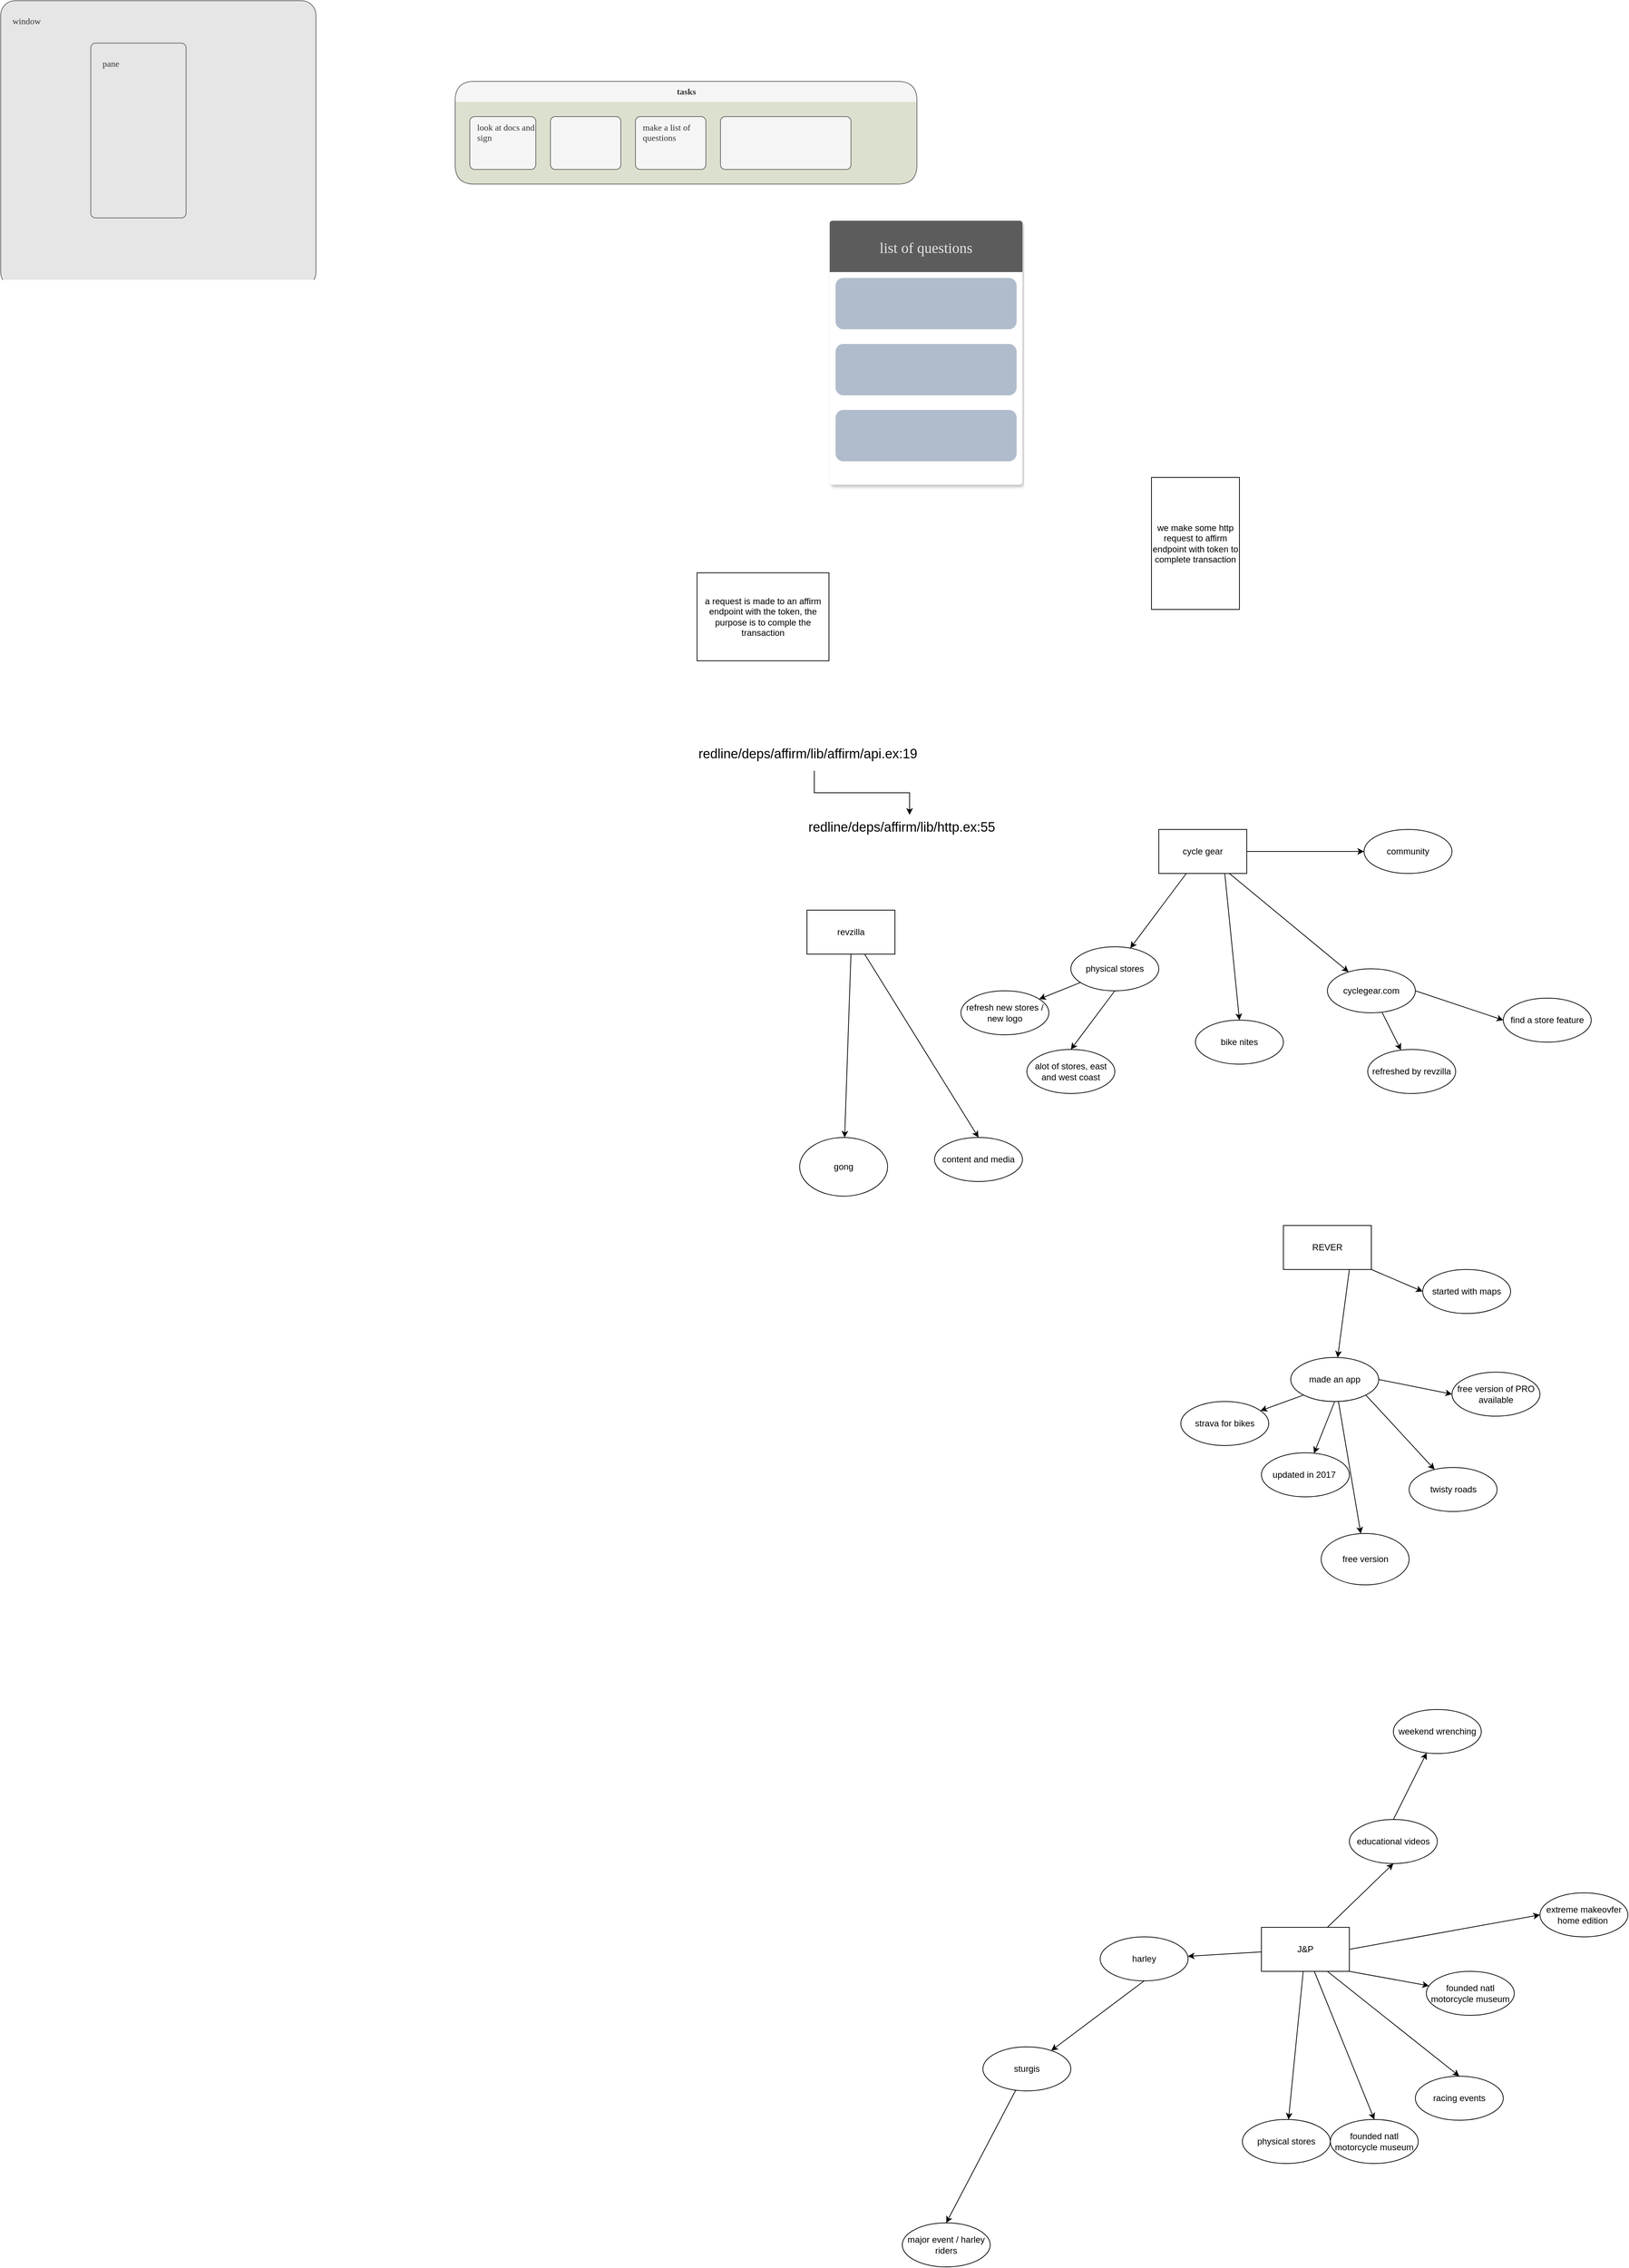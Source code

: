 <mxfile version="14.8.6" type="github" pages="3">
  <diagram id="C5RBs43oDa-KdzZeNtuy" name="Page-1">
    <mxGraphModel dx="7110" dy="3740" grid="1" gridSize="10" guides="1" tooltips="1" connect="1" arrows="1" fold="1" page="1" pageScale="1" pageWidth="850" pageHeight="1100" math="0" shadow="0">
      <root>
        <mxCell id="WIyWlLk6GJQsqaUBKTNV-0" />
        <mxCell id="WIyWlLk6GJQsqaUBKTNV-1" parent="WIyWlLk6GJQsqaUBKTNV-0" />
        <mxCell id="ucrQczX7VRWxjf42sCM8-0" value="window" style="rounded=1;whiteSpace=wrap;html=1;fontStyle=0;arcSize=5;align=left;verticalAlign=top;spacingLeft=8;spacingTop=8;fontSize=12;fontColor=#333333;strokeColor=#666666;fillColor=#E6E6E6;spacingBottom=16;spacing=8;container=1;dropTarget=1;recursiveResize=1;collapsible=0;fontFamily=Merriweather sans;fontSource=https%3A%2F%2Ffonts.googleapis.com%2Fcss%3Ffamily%3DMerriweather%2Bsans;" parent="WIyWlLk6GJQsqaUBKTNV-1" vertex="1">
          <mxGeometry x="70" y="90" width="430" height="390" as="geometry" />
        </mxCell>
        <mxCell id="ucrQczX7VRWxjf42sCM8-2" value="pane" style="rounded=1;whiteSpace=wrap;html=1;fontStyle=0;arcSize=5;align=left;verticalAlign=top;spacingLeft=8;spacingTop=8;fontSize=12;fontColor=#333333;strokeColor=#666666;fillColor=#E6E6E6;spacingBottom=16;spacing=8;container=1;dropTarget=1;recursiveResize=0;collapsible=0;fontFamily=Merriweather sans;fontSource=https%3A%2F%2Ffonts.googleapis.com%2Fcss%3Ffamily%3DMerriweather%2Bsans;" parent="ucrQczX7VRWxjf42sCM8-0" vertex="1">
          <mxGeometry x="122.862" y="57.778" width="130.0" height="238.333" as="geometry" />
        </mxCell>
        <mxCell id="ucrQczX7VRWxjf42sCM8-10" value="tasks" style="swimlane;html=1;startSize=28;horizontal=1;childLayout=stackLayout;stackBorder=20;stackSpacing=20;resizeLast=0;resizeParent=1;fillColor=#f5f5f5;align=center;verticalAlign=middle;swimlaneLine=0;connectable=0;allowArrows=0;metaEdit=0;fontColor=#333333;strokeColor=#666666;swimlaneFillColor=#DCE0CE;resizeWidth=1;resizeHeight=1;autosize=1;collapsible=0;rounded=1;fontFamily=Merriweather sans;fontSource=https%3A%2F%2Ffonts.googleapis.com%2Fcss%3Ffamily%3DMerriweather%2Bsans;arcSize=31;" parent="WIyWlLk6GJQsqaUBKTNV-1" vertex="1">
          <mxGeometry x="690" y="200" width="630" height="140" as="geometry" />
        </mxCell>
        <mxCell id="ucrQczX7VRWxjf42sCM8-11" value="look at docs and sign" style="rounded=1;whiteSpace=wrap;html=1;fontSize=12;startSize=0;align=left;shadow=0;fontFamily=Merriweather sans;fontStyle=0;verticalAlign=top;strokeColor=#666666;fillColor=#f5f5f5;spacingTop=1;spacingLeft=8;arcSize=9;fontSource=https%3A%2F%2Ffonts.googleapis.com%2Fcss%3Ffamily%3DMerriweather%2Bsans;fontColor=#333333;" parent="ucrQczX7VRWxjf42sCM8-10" vertex="1">
          <mxGeometry x="20" y="48" width="90" height="72" as="geometry" />
        </mxCell>
        <mxCell id="ucrQczX7VRWxjf42sCM8-13" value="" style="rounded=1;whiteSpace=wrap;html=1;fontSize=12;startSize=0;align=left;labelPosition=center;verticalLabelPosition=middle;verticalAlign=top;shadow=0;fontFamily=Merriweather sans;fontStyle=0;strokeColor=#666666;fillColor=#f5f5f5;arcSize=9;spacingTop=1;spacingLeft=8;fontSource=https%3A%2F%2Ffonts.googleapis.com%2Fcss%3Ffamily%3DMerriweather%2Bsans;fontColor=#333333;" parent="ucrQczX7VRWxjf42sCM8-10" vertex="1">
          <mxGeometry x="130" y="48" width="96" height="72" as="geometry" />
        </mxCell>
        <mxCell id="ucrQczX7VRWxjf42sCM8-12" value="make a list of questions" style="rounded=1;whiteSpace=wrap;html=1;fontSize=12;startSize=0;align=left;labelPosition=center;verticalLabelPosition=middle;verticalAlign=top;shadow=0;fontFamily=Merriweather sans;fontStyle=0;strokeColor=#666666;fillColor=#f5f5f5;arcSize=9;spacingTop=1;spacingLeft=8;fontSource=https%3A%2F%2Ffonts.googleapis.com%2Fcss%3Ffamily%3DMerriweather%2Bsans;fontColor=#333333;" parent="ucrQczX7VRWxjf42sCM8-10" vertex="1">
          <mxGeometry x="246" y="48" width="96" height="72" as="geometry" />
        </mxCell>
        <mxCell id="ucrQczX7VRWxjf42sCM8-14" value="" style="rounded=1;whiteSpace=wrap;html=1;fontSize=12;startSize=0;align=left;shadow=0;fontFamily=Merriweather sans;fontStyle=0;verticalAlign=top;strokeColor=#666666;fillColor=#f5f5f5;spacingTop=1;spacingLeft=8;arcSize=9;fontSource=https%3A%2F%2Ffonts.googleapis.com%2Fcss%3Ffamily%3DMerriweather%2Bsans;fontColor=#333333;" parent="ucrQczX7VRWxjf42sCM8-10" vertex="1">
          <mxGeometry x="362" y="48" width="178" height="72" as="geometry" />
        </mxCell>
        <mxCell id="ucrQczX7VRWxjf42sCM8-15" value="list of questions" style="swimlane;html=0;startSize=70;childLayout=stackLayout;horizontalStack=0;stackBorder=8;stackSpacing=20;resizeLast=0;resizeParent=1;swimlaneLine=0;swimlaneFillColor=#ffffff;dropTarget=1;collapsible=0;container=1;verticalAlign=middle;fontSize=20;fontStyle=0;labelPosition=center;verticalLabelPosition=middle;align=center;fillColor=#5C5C5C;rounded=1;arcSize=2;fontColor=#E6E6E6;autosize=0;strokeWidth=6;perimeterSpacing=1;horizontal=1;allowArrows=0;strokeColor=none;shadow=1;fontFamily=Merriweather sans;fontSource=https%3A%2F%2Ffonts.googleapis.com%2Fcss%3Ffamily%3DMerriweather%2Bsans;" parent="WIyWlLk6GJQsqaUBKTNV-1" vertex="1">
          <mxGeometry x="1201" y="390" width="263" height="360" as="geometry" />
        </mxCell>
        <mxCell id="ucrQczX7VRWxjf42sCM8-21" value="" style="rounded=1;whiteSpace=wrap;html=1;fontSize=12;align=left;strokeColor=none;fillColor=#B0BCCC;verticalAlign=top;" parent="ucrQczX7VRWxjf42sCM8-15" vertex="1">
          <mxGeometry x="8" y="78" width="247" height="70" as="geometry" />
        </mxCell>
        <mxCell id="ucrQczX7VRWxjf42sCM8-18" value="" style="rounded=1;whiteSpace=wrap;html=1;fontSize=12;align=left;strokeColor=none;fillColor=#B0BCCC;verticalAlign=top;" parent="ucrQczX7VRWxjf42sCM8-15" vertex="1">
          <mxGeometry x="8" y="168" width="247" height="70" as="geometry" />
        </mxCell>
        <mxCell id="ucrQczX7VRWxjf42sCM8-20" value="" style="rounded=1;whiteSpace=wrap;html=1;fontSize=12;align=left;strokeColor=none;fillColor=#B0BCCC;verticalAlign=top;" parent="ucrQczX7VRWxjf42sCM8-15" vertex="1">
          <mxGeometry x="8" y="258" width="247" height="70" as="geometry" />
        </mxCell>
        <mxCell id="CDL5uqWcp8OkEE5-c-8O-3" style="rounded=0;orthogonalLoop=1;jettySize=auto;html=1;exitX=0.5;exitY=1;exitDx=0;exitDy=0;" parent="WIyWlLk6GJQsqaUBKTNV-1" source="CDL5uqWcp8OkEE5-c-8O-0" target="CDL5uqWcp8OkEE5-c-8O-2" edge="1">
          <mxGeometry relative="1" as="geometry" />
        </mxCell>
        <mxCell id="CDL5uqWcp8OkEE5-c-8O-5" style="edgeStyle=none;rounded=0;orthogonalLoop=1;jettySize=auto;html=1;entryX=0.5;entryY=0;entryDx=0;entryDy=0;" parent="WIyWlLk6GJQsqaUBKTNV-1" source="CDL5uqWcp8OkEE5-c-8O-0" target="CDL5uqWcp8OkEE5-c-8O-4" edge="1">
          <mxGeometry relative="1" as="geometry" />
        </mxCell>
        <mxCell id="CDL5uqWcp8OkEE5-c-8O-0" value="revzilla&lt;br&gt;" style="rounded=0;whiteSpace=wrap;html=1;" parent="WIyWlLk6GJQsqaUBKTNV-1" vertex="1">
          <mxGeometry x="1170" y="1330" width="120" height="60" as="geometry" />
        </mxCell>
        <mxCell id="CDL5uqWcp8OkEE5-c-8O-2" value="gong&lt;br&gt;" style="ellipse;whiteSpace=wrap;html=1;fontFamily=Helvetica;fontSize=12;fontColor=#000000;align=center;strokeColor=#000000;fillColor=#ffffff;" parent="WIyWlLk6GJQsqaUBKTNV-1" vertex="1">
          <mxGeometry x="1160" y="1640" width="120" height="80" as="geometry" />
        </mxCell>
        <mxCell id="CDL5uqWcp8OkEE5-c-8O-4" value="content and media" style="ellipse;whiteSpace=wrap;html=1;fontFamily=Helvetica;fontSize=12;fontColor=#000000;align=center;strokeColor=#000000;fillColor=#ffffff;" parent="WIyWlLk6GJQsqaUBKTNV-1" vertex="1">
          <mxGeometry x="1344" y="1640" width="120" height="60" as="geometry" />
        </mxCell>
        <mxCell id="CDL5uqWcp8OkEE5-c-8O-9" value="" style="edgeStyle=none;rounded=0;orthogonalLoop=1;jettySize=auto;html=1;" parent="WIyWlLk6GJQsqaUBKTNV-1" source="CDL5uqWcp8OkEE5-c-8O-6" target="CDL5uqWcp8OkEE5-c-8O-8" edge="1">
          <mxGeometry relative="1" as="geometry" />
        </mxCell>
        <mxCell id="CDL5uqWcp8OkEE5-c-8O-13" style="edgeStyle=none;rounded=0;orthogonalLoop=1;jettySize=auto;html=1;exitX=0.75;exitY=1;exitDx=0;exitDy=0;entryX=0.5;entryY=0;entryDx=0;entryDy=0;" parent="WIyWlLk6GJQsqaUBKTNV-1" source="CDL5uqWcp8OkEE5-c-8O-6" target="CDL5uqWcp8OkEE5-c-8O-10" edge="1">
          <mxGeometry relative="1" as="geometry" />
        </mxCell>
        <mxCell id="CDL5uqWcp8OkEE5-c-8O-17" style="edgeStyle=none;rounded=0;orthogonalLoop=1;jettySize=auto;html=1;entryX=0;entryY=0.5;entryDx=0;entryDy=0;" parent="WIyWlLk6GJQsqaUBKTNV-1" source="CDL5uqWcp8OkEE5-c-8O-6" target="CDL5uqWcp8OkEE5-c-8O-11" edge="1">
          <mxGeometry relative="1" as="geometry" />
        </mxCell>
        <mxCell id="CDL5uqWcp8OkEE5-c-8O-19" value="" style="edgeStyle=none;rounded=0;orthogonalLoop=1;jettySize=auto;html=1;" parent="WIyWlLk6GJQsqaUBKTNV-1" source="CDL5uqWcp8OkEE5-c-8O-6" target="CDL5uqWcp8OkEE5-c-8O-18" edge="1">
          <mxGeometry relative="1" as="geometry" />
        </mxCell>
        <mxCell id="CDL5uqWcp8OkEE5-c-8O-6" value="cycle gear" style="rounded=0;whiteSpace=wrap;html=1;" parent="WIyWlLk6GJQsqaUBKTNV-1" vertex="1">
          <mxGeometry x="1650" y="1220" width="120" height="60" as="geometry" />
        </mxCell>
        <mxCell id="CDL5uqWcp8OkEE5-c-8O-14" style="edgeStyle=none;rounded=0;orthogonalLoop=1;jettySize=auto;html=1;exitX=0.5;exitY=1;exitDx=0;exitDy=0;entryX=0.5;entryY=0;entryDx=0;entryDy=0;" parent="WIyWlLk6GJQsqaUBKTNV-1" source="CDL5uqWcp8OkEE5-c-8O-8" target="CDL5uqWcp8OkEE5-c-8O-12" edge="1">
          <mxGeometry relative="1" as="geometry" />
        </mxCell>
        <mxCell id="CDL5uqWcp8OkEE5-c-8O-25" value="" style="edgeStyle=none;rounded=0;orthogonalLoop=1;jettySize=auto;html=1;" parent="WIyWlLk6GJQsqaUBKTNV-1" source="CDL5uqWcp8OkEE5-c-8O-8" target="CDL5uqWcp8OkEE5-c-8O-24" edge="1">
          <mxGeometry relative="1" as="geometry" />
        </mxCell>
        <mxCell id="CDL5uqWcp8OkEE5-c-8O-8" value="physical stores" style="ellipse;whiteSpace=wrap;html=1;rounded=0;" parent="WIyWlLk6GJQsqaUBKTNV-1" vertex="1">
          <mxGeometry x="1530" y="1380" width="120" height="60" as="geometry" />
        </mxCell>
        <mxCell id="CDL5uqWcp8OkEE5-c-8O-10" value="bike nites" style="ellipse;whiteSpace=wrap;html=1;rounded=0;" parent="WIyWlLk6GJQsqaUBKTNV-1" vertex="1">
          <mxGeometry x="1700" y="1480" width="120" height="60" as="geometry" />
        </mxCell>
        <mxCell id="CDL5uqWcp8OkEE5-c-8O-11" value="community" style="ellipse;whiteSpace=wrap;html=1;rounded=0;" parent="WIyWlLk6GJQsqaUBKTNV-1" vertex="1">
          <mxGeometry x="1930" y="1220" width="120" height="60" as="geometry" />
        </mxCell>
        <mxCell id="CDL5uqWcp8OkEE5-c-8O-12" value="alot of stores, east and west coast" style="ellipse;whiteSpace=wrap;html=1;rounded=0;" parent="WIyWlLk6GJQsqaUBKTNV-1" vertex="1">
          <mxGeometry x="1470" y="1520" width="120" height="60" as="geometry" />
        </mxCell>
        <mxCell id="CDL5uqWcp8OkEE5-c-8O-21" value="" style="edgeStyle=none;rounded=0;orthogonalLoop=1;jettySize=auto;html=1;" parent="WIyWlLk6GJQsqaUBKTNV-1" source="CDL5uqWcp8OkEE5-c-8O-18" target="CDL5uqWcp8OkEE5-c-8O-20" edge="1">
          <mxGeometry relative="1" as="geometry" />
        </mxCell>
        <mxCell id="CDL5uqWcp8OkEE5-c-8O-23" style="edgeStyle=none;rounded=0;orthogonalLoop=1;jettySize=auto;html=1;exitX=1;exitY=0.5;exitDx=0;exitDy=0;entryX=0;entryY=0.5;entryDx=0;entryDy=0;" parent="WIyWlLk6GJQsqaUBKTNV-1" source="CDL5uqWcp8OkEE5-c-8O-18" target="CDL5uqWcp8OkEE5-c-8O-22" edge="1">
          <mxGeometry relative="1" as="geometry" />
        </mxCell>
        <mxCell id="CDL5uqWcp8OkEE5-c-8O-18" value="cyclegear.com" style="ellipse;whiteSpace=wrap;html=1;rounded=0;" parent="WIyWlLk6GJQsqaUBKTNV-1" vertex="1">
          <mxGeometry x="1880" y="1410" width="120" height="60" as="geometry" />
        </mxCell>
        <mxCell id="CDL5uqWcp8OkEE5-c-8O-20" value="refreshed by revzilla" style="ellipse;whiteSpace=wrap;html=1;rounded=0;" parent="WIyWlLk6GJQsqaUBKTNV-1" vertex="1">
          <mxGeometry x="1935" y="1520" width="120" height="60" as="geometry" />
        </mxCell>
        <mxCell id="CDL5uqWcp8OkEE5-c-8O-22" value="find a store feature" style="ellipse;whiteSpace=wrap;html=1;rounded=0;" parent="WIyWlLk6GJQsqaUBKTNV-1" vertex="1">
          <mxGeometry x="2120" y="1450" width="120" height="60" as="geometry" />
        </mxCell>
        <mxCell id="CDL5uqWcp8OkEE5-c-8O-24" value="refresh new stores / new logo" style="ellipse;whiteSpace=wrap;html=1;rounded=0;" parent="WIyWlLk6GJQsqaUBKTNV-1" vertex="1">
          <mxGeometry x="1380" y="1440" width="120" height="60" as="geometry" />
        </mxCell>
        <mxCell id="CDL5uqWcp8OkEE5-c-8O-28" value="" style="edgeStyle=none;rounded=0;orthogonalLoop=1;jettySize=auto;html=1;" parent="WIyWlLk6GJQsqaUBKTNV-1" source="CDL5uqWcp8OkEE5-c-8O-26" target="CDL5uqWcp8OkEE5-c-8O-27" edge="1">
          <mxGeometry relative="1" as="geometry" />
        </mxCell>
        <mxCell id="CDL5uqWcp8OkEE5-c-8O-31" value="" style="edgeStyle=none;rounded=0;orthogonalLoop=1;jettySize=auto;html=1;" parent="WIyWlLk6GJQsqaUBKTNV-1" source="CDL5uqWcp8OkEE5-c-8O-26" target="CDL5uqWcp8OkEE5-c-8O-30" edge="1">
          <mxGeometry relative="1" as="geometry" />
        </mxCell>
        <mxCell id="CDL5uqWcp8OkEE5-c-8O-34" style="edgeStyle=none;rounded=0;orthogonalLoop=1;jettySize=auto;html=1;exitX=0.75;exitY=1;exitDx=0;exitDy=0;entryX=0.5;entryY=0;entryDx=0;entryDy=0;" parent="WIyWlLk6GJQsqaUBKTNV-1" source="CDL5uqWcp8OkEE5-c-8O-26" target="CDL5uqWcp8OkEE5-c-8O-32" edge="1">
          <mxGeometry relative="1" as="geometry" />
        </mxCell>
        <mxCell id="CDL5uqWcp8OkEE5-c-8O-61" style="edgeStyle=none;rounded=0;orthogonalLoop=1;jettySize=auto;html=1;exitX=1;exitY=1;exitDx=0;exitDy=0;" parent="WIyWlLk6GJQsqaUBKTNV-1" source="CDL5uqWcp8OkEE5-c-8O-26" target="CDL5uqWcp8OkEE5-c-8O-37" edge="1">
          <mxGeometry relative="1" as="geometry" />
        </mxCell>
        <mxCell id="CDL5uqWcp8OkEE5-c-8O-63" style="edgeStyle=none;rounded=0;orthogonalLoop=1;jettySize=auto;html=1;entryX=0.5;entryY=0;entryDx=0;entryDy=0;" parent="WIyWlLk6GJQsqaUBKTNV-1" source="CDL5uqWcp8OkEE5-c-8O-26" target="CDL5uqWcp8OkEE5-c-8O-38" edge="1">
          <mxGeometry relative="1" as="geometry" />
        </mxCell>
        <mxCell id="sypM5k2JF5nkLfDKtWJV-2" style="edgeStyle=none;rounded=0;orthogonalLoop=1;jettySize=auto;html=1;exitX=1;exitY=0.5;exitDx=0;exitDy=0;entryX=0;entryY=0.5;entryDx=0;entryDy=0;" parent="WIyWlLk6GJQsqaUBKTNV-1" source="CDL5uqWcp8OkEE5-c-8O-26" target="CDL5uqWcp8OkEE5-c-8O-39" edge="1">
          <mxGeometry relative="1" as="geometry" />
        </mxCell>
        <mxCell id="sypM5k2JF5nkLfDKtWJV-3" style="edgeStyle=none;rounded=0;orthogonalLoop=1;jettySize=auto;html=1;exitX=0.75;exitY=0;exitDx=0;exitDy=0;entryX=0.5;entryY=1;entryDx=0;entryDy=0;" parent="WIyWlLk6GJQsqaUBKTNV-1" source="CDL5uqWcp8OkEE5-c-8O-26" target="CDL5uqWcp8OkEE5-c-8O-41" edge="1">
          <mxGeometry relative="1" as="geometry" />
        </mxCell>
        <mxCell id="CDL5uqWcp8OkEE5-c-8O-26" value="J&amp;amp;P" style="rounded=0;whiteSpace=wrap;html=1;" parent="WIyWlLk6GJQsqaUBKTNV-1" vertex="1">
          <mxGeometry x="1790" y="2717" width="120" height="60" as="geometry" />
        </mxCell>
        <mxCell id="CDL5uqWcp8OkEE5-c-8O-62" style="edgeStyle=none;rounded=0;orthogonalLoop=1;jettySize=auto;html=1;exitX=0.5;exitY=1;exitDx=0;exitDy=0;" parent="WIyWlLk6GJQsqaUBKTNV-1" source="CDL5uqWcp8OkEE5-c-8O-27" target="CDL5uqWcp8OkEE5-c-8O-35" edge="1">
          <mxGeometry relative="1" as="geometry" />
        </mxCell>
        <mxCell id="CDL5uqWcp8OkEE5-c-8O-27" value="harley" style="ellipse;whiteSpace=wrap;html=1;rounded=0;" parent="WIyWlLk6GJQsqaUBKTNV-1" vertex="1">
          <mxGeometry x="1570" y="2730" width="120" height="60" as="geometry" />
        </mxCell>
        <mxCell id="CDL5uqWcp8OkEE5-c-8O-30" value="physical stores" style="ellipse;whiteSpace=wrap;html=1;rounded=0;" parent="WIyWlLk6GJQsqaUBKTNV-1" vertex="1">
          <mxGeometry x="1764" y="2979" width="120" height="60" as="geometry" />
        </mxCell>
        <mxCell id="CDL5uqWcp8OkEE5-c-8O-32" value="racing events" style="ellipse;whiteSpace=wrap;html=1;rounded=0;" parent="WIyWlLk6GJQsqaUBKTNV-1" vertex="1">
          <mxGeometry x="2000" y="2920" width="120" height="60" as="geometry" />
        </mxCell>
        <mxCell id="CDL5uqWcp8OkEE5-c-8O-60" style="edgeStyle=none;rounded=0;orthogonalLoop=1;jettySize=auto;html=1;entryX=0.5;entryY=0;entryDx=0;entryDy=0;" parent="WIyWlLk6GJQsqaUBKTNV-1" source="CDL5uqWcp8OkEE5-c-8O-35" target="CDL5uqWcp8OkEE5-c-8O-36" edge="1">
          <mxGeometry relative="1" as="geometry" />
        </mxCell>
        <mxCell id="CDL5uqWcp8OkEE5-c-8O-35" value="sturgis" style="ellipse;whiteSpace=wrap;html=1;rounded=0;" parent="WIyWlLk6GJQsqaUBKTNV-1" vertex="1">
          <mxGeometry x="1410" y="2880" width="120" height="60" as="geometry" />
        </mxCell>
        <mxCell id="CDL5uqWcp8OkEE5-c-8O-36" value="major event / harley riders" style="ellipse;whiteSpace=wrap;html=1;rounded=0;" parent="WIyWlLk6GJQsqaUBKTNV-1" vertex="1">
          <mxGeometry x="1300" y="3120" width="120" height="60" as="geometry" />
        </mxCell>
        <mxCell id="CDL5uqWcp8OkEE5-c-8O-37" value="founded natl motorcycle museum" style="ellipse;whiteSpace=wrap;html=1;rounded=0;" parent="WIyWlLk6GJQsqaUBKTNV-1" vertex="1">
          <mxGeometry x="2015" y="2777" width="120" height="60" as="geometry" />
        </mxCell>
        <mxCell id="CDL5uqWcp8OkEE5-c-8O-38" value="founded natl motorcycle museum" style="ellipse;whiteSpace=wrap;html=1;rounded=0;" parent="WIyWlLk6GJQsqaUBKTNV-1" vertex="1">
          <mxGeometry x="1884" y="2979" width="120" height="60" as="geometry" />
        </mxCell>
        <mxCell id="CDL5uqWcp8OkEE5-c-8O-39" value="extreme makeovfer home edition&amp;nbsp;" style="ellipse;whiteSpace=wrap;html=1;rounded=0;" parent="WIyWlLk6GJQsqaUBKTNV-1" vertex="1">
          <mxGeometry x="2170" y="2670" width="120" height="60" as="geometry" />
        </mxCell>
        <mxCell id="CDL5uqWcp8OkEE5-c-8O-40" value="weekend wrenching" style="ellipse;whiteSpace=wrap;html=1;rounded=0;" parent="WIyWlLk6GJQsqaUBKTNV-1" vertex="1">
          <mxGeometry x="1970" y="2420" width="120" height="60" as="geometry" />
        </mxCell>
        <mxCell id="sypM5k2JF5nkLfDKtWJV-4" style="edgeStyle=none;rounded=0;orthogonalLoop=1;jettySize=auto;html=1;exitX=0.5;exitY=0;exitDx=0;exitDy=0;" parent="WIyWlLk6GJQsqaUBKTNV-1" source="CDL5uqWcp8OkEE5-c-8O-41" target="CDL5uqWcp8OkEE5-c-8O-40" edge="1">
          <mxGeometry relative="1" as="geometry" />
        </mxCell>
        <mxCell id="CDL5uqWcp8OkEE5-c-8O-41" value="educational videos" style="ellipse;whiteSpace=wrap;html=1;rounded=0;" parent="WIyWlLk6GJQsqaUBKTNV-1" vertex="1">
          <mxGeometry x="1910" y="2570" width="120" height="60" as="geometry" />
        </mxCell>
        <mxCell id="CDL5uqWcp8OkEE5-c-8O-45" style="edgeStyle=none;rounded=0;orthogonalLoop=1;jettySize=auto;html=1;exitX=1;exitY=1;exitDx=0;exitDy=0;entryX=0;entryY=0.5;entryDx=0;entryDy=0;" parent="WIyWlLk6GJQsqaUBKTNV-1" source="CDL5uqWcp8OkEE5-c-8O-43" target="CDL5uqWcp8OkEE5-c-8O-44" edge="1">
          <mxGeometry relative="1" as="geometry" />
        </mxCell>
        <mxCell id="CDL5uqWcp8OkEE5-c-8O-52" style="edgeStyle=none;rounded=0;orthogonalLoop=1;jettySize=auto;html=1;exitX=0.75;exitY=1;exitDx=0;exitDy=0;" parent="WIyWlLk6GJQsqaUBKTNV-1" source="CDL5uqWcp8OkEE5-c-8O-43" target="CDL5uqWcp8OkEE5-c-8O-46" edge="1">
          <mxGeometry relative="1" as="geometry" />
        </mxCell>
        <mxCell id="CDL5uqWcp8OkEE5-c-8O-43" value="REVER" style="rounded=0;whiteSpace=wrap;html=1;" parent="WIyWlLk6GJQsqaUBKTNV-1" vertex="1">
          <mxGeometry x="1820" y="1760" width="120" height="60" as="geometry" />
        </mxCell>
        <mxCell id="CDL5uqWcp8OkEE5-c-8O-44" value="started with maps" style="ellipse;whiteSpace=wrap;html=1;rounded=0;" parent="WIyWlLk6GJQsqaUBKTNV-1" vertex="1">
          <mxGeometry x="2010" y="1820" width="120" height="60" as="geometry" />
        </mxCell>
        <mxCell id="CDL5uqWcp8OkEE5-c-8O-48" value="" style="edgeStyle=none;rounded=0;orthogonalLoop=1;jettySize=auto;html=1;" parent="WIyWlLk6GJQsqaUBKTNV-1" source="CDL5uqWcp8OkEE5-c-8O-46" target="CDL5uqWcp8OkEE5-c-8O-47" edge="1">
          <mxGeometry relative="1" as="geometry" />
        </mxCell>
        <mxCell id="CDL5uqWcp8OkEE5-c-8O-51" style="edgeStyle=none;rounded=0;orthogonalLoop=1;jettySize=auto;html=1;exitX=0;exitY=1;exitDx=0;exitDy=0;" parent="WIyWlLk6GJQsqaUBKTNV-1" source="CDL5uqWcp8OkEE5-c-8O-46" target="CDL5uqWcp8OkEE5-c-8O-49" edge="1">
          <mxGeometry relative="1" as="geometry" />
        </mxCell>
        <mxCell id="CDL5uqWcp8OkEE5-c-8O-54" style="edgeStyle=none;rounded=0;orthogonalLoop=1;jettySize=auto;html=1;exitX=0.5;exitY=1;exitDx=0;exitDy=0;" parent="WIyWlLk6GJQsqaUBKTNV-1" source="CDL5uqWcp8OkEE5-c-8O-46" target="CDL5uqWcp8OkEE5-c-8O-53" edge="1">
          <mxGeometry relative="1" as="geometry" />
        </mxCell>
        <mxCell id="CDL5uqWcp8OkEE5-c-8O-56" style="edgeStyle=none;rounded=0;orthogonalLoop=1;jettySize=auto;html=1;exitX=1;exitY=1;exitDx=0;exitDy=0;" parent="WIyWlLk6GJQsqaUBKTNV-1" source="CDL5uqWcp8OkEE5-c-8O-46" target="CDL5uqWcp8OkEE5-c-8O-55" edge="1">
          <mxGeometry relative="1" as="geometry" />
        </mxCell>
        <mxCell id="sypM5k2JF5nkLfDKtWJV-0" style="rounded=0;orthogonalLoop=1;jettySize=auto;html=1;exitX=1;exitY=0.5;exitDx=0;exitDy=0;entryX=0;entryY=0.5;entryDx=0;entryDy=0;" parent="WIyWlLk6GJQsqaUBKTNV-1" source="CDL5uqWcp8OkEE5-c-8O-46" target="CDL5uqWcp8OkEE5-c-8O-58" edge="1">
          <mxGeometry relative="1" as="geometry" />
        </mxCell>
        <mxCell id="CDL5uqWcp8OkEE5-c-8O-46" value="made an app" style="ellipse;whiteSpace=wrap;html=1;rounded=0;" parent="WIyWlLk6GJQsqaUBKTNV-1" vertex="1">
          <mxGeometry x="1830" y="1940" width="120" height="60" as="geometry" />
        </mxCell>
        <mxCell id="CDL5uqWcp8OkEE5-c-8O-47" value="free version&lt;br&gt;" style="ellipse;whiteSpace=wrap;html=1;rounded=0;" parent="WIyWlLk6GJQsqaUBKTNV-1" vertex="1">
          <mxGeometry x="1871.5" y="2180" width="120" height="70" as="geometry" />
        </mxCell>
        <mxCell id="CDL5uqWcp8OkEE5-c-8O-49" value="strava for bikes" style="ellipse;whiteSpace=wrap;html=1;rounded=0;" parent="WIyWlLk6GJQsqaUBKTNV-1" vertex="1">
          <mxGeometry x="1680" y="2000" width="120" height="60" as="geometry" />
        </mxCell>
        <mxCell id="CDL5uqWcp8OkEE5-c-8O-53" value="updated in 2017&amp;nbsp;" style="ellipse;whiteSpace=wrap;html=1;rounded=0;" parent="WIyWlLk6GJQsqaUBKTNV-1" vertex="1">
          <mxGeometry x="1790" y="2070" width="120" height="60" as="geometry" />
        </mxCell>
        <mxCell id="CDL5uqWcp8OkEE5-c-8O-55" value="twisty roads" style="ellipse;whiteSpace=wrap;html=1;rounded=0;" parent="WIyWlLk6GJQsqaUBKTNV-1" vertex="1">
          <mxGeometry x="1991.5" y="2090" width="120" height="60" as="geometry" />
        </mxCell>
        <mxCell id="CDL5uqWcp8OkEE5-c-8O-58" value="free version of PRO available" style="ellipse;whiteSpace=wrap;html=1;rounded=0;" parent="WIyWlLk6GJQsqaUBKTNV-1" vertex="1">
          <mxGeometry x="2050" y="1960" width="120" height="60" as="geometry" />
        </mxCell>
        <mxCell id="HGGsZnnmCe_OoL_0t8II-7" value="a request is made to an affirm endpoint with the token, the purpose is to comple the transaction" style="rounded=0;whiteSpace=wrap;html=1;" vertex="1" parent="WIyWlLk6GJQsqaUBKTNV-1">
          <mxGeometry x="1020" y="870" width="180" height="120" as="geometry" />
        </mxCell>
        <mxCell id="HGGsZnnmCe_OoL_0t8II-34" value="we make some http request to affirm endpoint with token to complete transaction" style="rounded=0;whiteSpace=wrap;html=1;movable=1;resizable=1;rotatable=1;deletable=1;editable=1;connectable=1;" vertex="1" parent="WIyWlLk6GJQsqaUBKTNV-1">
          <mxGeometry x="1640" y="740" width="120" height="180" as="geometry" />
        </mxCell>
        <mxCell id="HGGsZnnmCe_OoL_0t8II-37" value="redline/deps/affirm/lib/http.ex:55" style="text;whiteSpace=wrap;html=1;fontSize=18;" vertex="1" parent="WIyWlLk6GJQsqaUBKTNV-1">
          <mxGeometry x="1170" y="1200" width="280" height="40" as="geometry" />
        </mxCell>
        <mxCell id="HGGsZnnmCe_OoL_0t8II-40" style="edgeStyle=orthogonalEdgeStyle;rounded=0;orthogonalLoop=1;jettySize=auto;html=1;fontSize=18;" edge="1" parent="WIyWlLk6GJQsqaUBKTNV-1" source="HGGsZnnmCe_OoL_0t8II-39" target="HGGsZnnmCe_OoL_0t8II-37">
          <mxGeometry relative="1" as="geometry" />
        </mxCell>
        <mxCell id="HGGsZnnmCe_OoL_0t8II-39" value="redline/deps/affirm/lib/affirm/api.ex:19" style="text;whiteSpace=wrap;html=1;fontSize=18;" vertex="1" parent="WIyWlLk6GJQsqaUBKTNV-1">
          <mxGeometry x="1020" y="1100" width="320" height="40" as="geometry" />
        </mxCell>
      </root>
    </mxGraphModel>
  </diagram>
  <diagram id="HE1VfRM75uAiaPYxfimM" name="mob coding">
    <mxGraphModel dx="1422" dy="748" grid="1" gridSize="10" guides="1" tooltips="1" connect="1" arrows="1" fold="1" page="0" pageScale="1" pageWidth="850" pageHeight="1100" math="0" shadow="0">
      <root>
        <mxCell id="jIR6ZfUCpSBKofC2tpVq-0" />
        <mxCell id="jIR6ZfUCpSBKofC2tpVq-1" parent="jIR6ZfUCpSBKofC2tpVq-0" />
        <mxCell id="jIR6ZfUCpSBKofC2tpVq-2" value="mob coding" style="swimlane;html=1;startSize=28;horizontal=1;childLayout=stackLayout;stackBorder=20;stackSpacing=20;resizeLast=0;resizeParent=1;fillColor=#f5f5f5;align=center;verticalAlign=middle;swimlaneLine=0;connectable=0;allowArrows=0;metaEdit=0;fontColor=#333333;strokeColor=#666666;swimlaneFillColor=#DCE0CE;resizeWidth=1;resizeHeight=1;autosize=1;collapsible=0;rounded=1;fontFamily=Merriweather sans;fontSource=https%3A%2F%2Ffonts.googleapis.com%2Fcss%3Ffamily%3DMerriweather%2Bsans;arcSize=11;" parent="jIR6ZfUCpSBKofC2tpVq-1" vertex="1">
          <mxGeometry x="100" y="220" width="672" height="140" as="geometry" />
        </mxCell>
        <mxCell id="jIR6ZfUCpSBKofC2tpVq-3" value="start, introduce the idea" style="rounded=1;whiteSpace=wrap;html=1;fontSize=12;startSize=0;align=left;shadow=0;fontFamily=Merriweather sans;fontStyle=0;verticalAlign=top;strokeColor=#666666;fillColor=#f5f5f5;spacingTop=1;spacingLeft=8;arcSize=9;fontSource=https%3A%2F%2Ffonts.googleapis.com%2Fcss%3Ffamily%3DMerriweather%2Bsans;fontColor=#333333;" parent="jIR6ZfUCpSBKofC2tpVq-2" vertex="1">
          <mxGeometry x="20" y="48" width="100" height="72" as="geometry" />
        </mxCell>
        <mxCell id="jIR6ZfUCpSBKofC2tpVq-4" value="introduce exercism" style="rounded=1;whiteSpace=wrap;html=1;fontSize=12;startSize=0;align=left;labelPosition=center;verticalLabelPosition=middle;verticalAlign=top;shadow=0;fontFamily=Merriweather sans;fontStyle=0;strokeColor=#666666;fillColor=#f5f5f5;arcSize=9;spacingTop=1;spacingLeft=8;fontSource=https%3A%2F%2Ffonts.googleapis.com%2Fcss%3Ffamily%3DMerriweather%2Bsans;fontColor=#333333;" parent="jIR6ZfUCpSBKofC2tpVq-2" vertex="1">
          <mxGeometry x="140" y="48" width="96" height="72" as="geometry" />
        </mxCell>
        <mxCell id="jIR6ZfUCpSBKofC2tpVq-5" value="make a list of questions" style="rounded=1;whiteSpace=wrap;html=1;fontSize=12;startSize=0;align=left;labelPosition=center;verticalLabelPosition=middle;verticalAlign=top;shadow=0;fontFamily=Merriweather sans;fontStyle=0;strokeColor=#666666;fillColor=#f5f5f5;arcSize=9;spacingTop=1;spacingLeft=8;fontSource=https%3A%2F%2Ffonts.googleapis.com%2Fcss%3Ffamily%3DMerriweather%2Bsans;fontColor=#333333;" parent="jIR6ZfUCpSBKofC2tpVq-2" vertex="1">
          <mxGeometry x="256" y="48" width="96" height="72" as="geometry" />
        </mxCell>
        <mxCell id="jIR6ZfUCpSBKofC2tpVq-7" value="wrap up" style="rounded=1;whiteSpace=wrap;html=1;fontSize=12;startSize=0;align=left;shadow=0;fontFamily=Merriweather sans;fontStyle=0;verticalAlign=top;strokeColor=#666666;fillColor=#f5f5f5;spacingTop=1;spacingLeft=8;arcSize=9;fontSource=https%3A%2F%2Ffonts.googleapis.com%2Fcss%3Ffamily%3DMerriweather%2Bsans;fontColor=#333333;" parent="jIR6ZfUCpSBKofC2tpVq-2" vertex="1">
          <mxGeometry x="372" y="48" width="48" height="72" as="geometry" />
        </mxCell>
        <mxCell id="jIR6ZfUCpSBKofC2tpVq-13" value="pick a route" style="rounded=1;whiteSpace=wrap;html=1;fontSize=12;startSize=0;align=left;labelPosition=center;verticalLabelPosition=middle;verticalAlign=top;shadow=0;fontFamily=Merriweather sans;fontStyle=0;strokeColor=#666666;fillColor=#f5f5f5;arcSize=9;spacingTop=1;spacingLeft=8;fontSource=https%3A%2F%2Ffonts.googleapis.com%2Fcss%3Ffamily%3DMerriweather%2Bsans;fontColor=#333333;" parent="jIR6ZfUCpSBKofC2tpVq-2" vertex="1">
          <mxGeometry x="440" y="48" width="96" height="72" as="geometry" />
        </mxCell>
        <mxCell id="jIR6ZfUCpSBKofC2tpVq-8" value="roles" style="swimlane;html=1;startSize=20;horizontal=1;childLayout=stackLayout;stackBorder=20;stackSpacing=20;resizeLast=0;resizeParent=1;fillColor=#f5f5f5;align=center;verticalAlign=middle;swimlaneLine=0;connectable=0;allowArrows=0;metaEdit=0;fontColor=#333333;strokeColor=#666666;swimlaneFillColor=#DCE0CE;resizeWidth=1;resizeHeight=1;autosize=1;collapsible=0;rounded=1;fontFamily=Merriweather sans;fontSource=https%3A%2F%2Ffonts.googleapis.com%2Fcss%3Ffamily%3DMerriweather%2Bsans;arcSize=10;" parent="jIR6ZfUCpSBKofC2tpVq-1" vertex="1">
          <mxGeometry x="800" y="520" width="478" height="160" as="geometry" />
        </mxCell>
        <mxCell id="jIR6ZfUCpSBKofC2tpVq-9" value="driver" style="rounded=1;whiteSpace=wrap;html=1;fontSize=12;startSize=0;align=left;shadow=0;fontFamily=Merriweather sans;fontStyle=0;verticalAlign=top;strokeColor=#666666;fillColor=#f5f5f5;spacingTop=1;spacingLeft=8;arcSize=9;fontSource=https%3A%2F%2Ffonts.googleapis.com%2Fcss%3Ffamily%3DMerriweather%2Bsans;fontColor=#333333;" parent="jIR6ZfUCpSBKofC2tpVq-8" vertex="1">
          <mxGeometry x="20" y="40" width="90" height="100" as="geometry" />
        </mxCell>
        <mxCell id="jIR6ZfUCpSBKofC2tpVq-10" value="navigator" style="rounded=1;whiteSpace=wrap;html=1;fontSize=12;startSize=0;align=left;labelPosition=center;verticalLabelPosition=middle;verticalAlign=top;shadow=0;fontFamily=Merriweather sans;fontStyle=0;strokeColor=#666666;fillColor=#f5f5f5;arcSize=9;spacingTop=1;spacingLeft=8;fontSource=https%3A%2F%2Ffonts.googleapis.com%2Fcss%3Ffamily%3DMerriweather%2Bsans;fontColor=#333333;" parent="jIR6ZfUCpSBKofC2tpVq-8" vertex="1">
          <mxGeometry x="130" y="40" width="96" height="100" as="geometry" />
        </mxCell>
        <mxCell id="jIR6ZfUCpSBKofC2tpVq-11" value="optionally rotating &lt;font style=&quot;font-size: 14px&quot;&gt;navigator&lt;/font&gt;" style="rounded=1;whiteSpace=wrap;html=1;fontSize=12;startSize=0;align=left;labelPosition=center;verticalLabelPosition=middle;verticalAlign=top;shadow=0;fontFamily=Merriweather sans;fontStyle=0;strokeColor=#666666;fillColor=#f5f5f5;arcSize=9;spacingTop=1;spacingLeft=8;fontSource=https%3A%2F%2Ffonts.googleapis.com%2Fcss%3Ffamily%3DMerriweather%2Bsans;fontColor=#333333;" parent="jIR6ZfUCpSBKofC2tpVq-8" vertex="1">
          <mxGeometry x="246" y="40" width="96" height="100" as="geometry" />
        </mxCell>
        <mxCell id="jIR6ZfUCpSBKofC2tpVq-12" value="&lt;font style=&quot;font-size: 14px&quot;&gt;mob&lt;/font&gt;, participates in discussion&amp;nbsp; of approach" style="rounded=1;whiteSpace=wrap;html=1;fontSize=12;startSize=0;align=left;labelPosition=center;verticalLabelPosition=middle;verticalAlign=top;shadow=0;fontFamily=Merriweather sans;fontStyle=0;strokeColor=#666666;fillColor=#f5f5f5;arcSize=9;spacingTop=1;spacingLeft=8;fontSource=https%3A%2F%2Ffonts.googleapis.com%2Fcss%3Ffamily%3DMerriweather%2Bsans;fontColor=#333333;" parent="jIR6ZfUCpSBKofC2tpVq-8" vertex="1">
          <mxGeometry x="362" y="40" width="96" height="100" as="geometry" />
        </mxCell>
        <mxCell id="jIR6ZfUCpSBKofC2tpVq-6" value="45 minutes with 5 minute rounds would be about 9 rounds" style="rounded=1;whiteSpace=wrap;html=1;fontSize=12;startSize=0;align=left;shadow=0;fontFamily=Merriweather sans;fontStyle=0;verticalAlign=top;strokeColor=#666666;fillColor=#f5f5f5;spacingTop=1;spacingLeft=8;arcSize=9;fontSource=https%3A%2F%2Ffonts.googleapis.com%2Fcss%3Ffamily%3DMerriweather%2Bsans;fontColor=#333333;" parent="jIR6ZfUCpSBKofC2tpVq-1" vertex="1">
          <mxGeometry x="1050" y="380" width="180" height="72" as="geometry" />
        </mxCell>
        <mxCell id="jIR6ZfUCpSBKofC2tpVq-15" value="mob coding" style="swimlane;html=1;startSize=28;horizontal=1;childLayout=stackLayout;stackBorder=20;stackSpacing=20;resizeLast=0;resizeParent=1;fillColor=#f5f5f5;align=center;verticalAlign=middle;swimlaneLine=0;connectable=0;allowArrows=0;metaEdit=0;fontColor=#333333;strokeColor=#666666;swimlaneFillColor=#DCE0CE;resizeWidth=1;resizeHeight=1;autosize=1;collapsible=0;rounded=1;fontFamily=Merriweather sans;fontSource=https%3A%2F%2Ffonts.googleapis.com%2Fcss%3Ffamily%3DMerriweather%2Bsans;arcSize=11;" parent="jIR6ZfUCpSBKofC2tpVq-1" vertex="1">
          <mxGeometry x="100" y="370" width="716" height="260" as="geometry" />
        </mxCell>
        <mxCell id="jIR6ZfUCpSBKofC2tpVq-16" value="mob coding goal is to have a little fun learning about elixir and communicating with each other about problem solving" style="rounded=1;whiteSpace=wrap;html=1;fontSize=12;startSize=0;align=left;shadow=0;fontFamily=Merriweather sans;fontStyle=0;verticalAlign=top;strokeColor=#666666;fillColor=#f5f5f5;spacingTop=1;spacingLeft=8;arcSize=9;fontSource=https%3A%2F%2Ffonts.googleapis.com%2Fcss%3Ffamily%3DMerriweather%2Bsans;fontColor=#333333;" parent="jIR6ZfUCpSBKofC2tpVq-15" vertex="1">
          <mxGeometry x="20" y="48" width="110" height="192" as="geometry" />
        </mxCell>
        <mxCell id="jIR6ZfUCpSBKofC2tpVq-14" value="I am mostly using this to give use a goal un-muddied by the codebase." style="rounded=1;whiteSpace=wrap;html=1;fontSize=12;startSize=0;align=left;labelPosition=center;verticalLabelPosition=middle;verticalAlign=top;shadow=0;fontFamily=Merriweather sans;fontStyle=0;strokeColor=#666666;fillColor=#f5f5f5;arcSize=9;spacingTop=1;spacingLeft=8;fontSource=https%3A%2F%2Ffonts.googleapis.com%2Fcss%3Ffamily%3DMerriweather%2Bsans;fontColor=#333333;" parent="jIR6ZfUCpSBKofC2tpVq-15" vertex="1">
          <mxGeometry x="150" y="48" width="100" height="192" as="geometry" />
        </mxCell>
        <mxCell id="jIR6ZfUCpSBKofC2tpVq-17" value="introduce exercism" style="rounded=1;whiteSpace=wrap;html=1;fontSize=12;startSize=0;align=left;labelPosition=center;verticalLabelPosition=middle;verticalAlign=top;shadow=0;fontFamily=Merriweather sans;fontStyle=0;strokeColor=#666666;fillColor=#f5f5f5;arcSize=9;spacingTop=1;spacingLeft=8;fontSource=https%3A%2F%2Ffonts.googleapis.com%2Fcss%3Ffamily%3DMerriweather%2Bsans;fontColor=#333333;" parent="jIR6ZfUCpSBKofC2tpVq-15" vertex="1">
          <mxGeometry x="270" y="48" width="96" height="192" as="geometry" />
        </mxCell>
        <mxCell id="jIR6ZfUCpSBKofC2tpVq-18" value="make a list of questions" style="rounded=1;whiteSpace=wrap;html=1;fontSize=12;startSize=0;align=left;labelPosition=center;verticalLabelPosition=middle;verticalAlign=top;shadow=0;fontFamily=Merriweather sans;fontStyle=0;strokeColor=#666666;fillColor=#f5f5f5;arcSize=9;spacingTop=1;spacingLeft=8;fontSource=https%3A%2F%2Ffonts.googleapis.com%2Fcss%3Ffamily%3DMerriweather%2Bsans;fontColor=#333333;" parent="jIR6ZfUCpSBKofC2tpVq-15" vertex="1">
          <mxGeometry x="386" y="48" width="96" height="192" as="geometry" />
        </mxCell>
        <mxCell id="jIR6ZfUCpSBKofC2tpVq-19" value="wrap up" style="rounded=1;whiteSpace=wrap;html=1;fontSize=12;startSize=0;align=left;shadow=0;fontFamily=Merriweather sans;fontStyle=0;verticalAlign=top;strokeColor=#666666;fillColor=#f5f5f5;spacingTop=1;spacingLeft=8;arcSize=9;fontSource=https%3A%2F%2Ffonts.googleapis.com%2Fcss%3Ffamily%3DMerriweather%2Bsans;fontColor=#333333;" parent="jIR6ZfUCpSBKofC2tpVq-15" vertex="1">
          <mxGeometry x="502" y="48" width="48" height="192" as="geometry" />
        </mxCell>
        <mxCell id="jIR6ZfUCpSBKofC2tpVq-20" value="pick a route" style="rounded=1;whiteSpace=wrap;html=1;fontSize=12;startSize=0;align=left;labelPosition=center;verticalLabelPosition=middle;verticalAlign=top;shadow=0;fontFamily=Merriweather sans;fontStyle=0;strokeColor=#666666;fillColor=#f5f5f5;arcSize=9;spacingTop=1;spacingLeft=8;fontSource=https%3A%2F%2Ffonts.googleapis.com%2Fcss%3Ffamily%3DMerriweather%2Bsans;fontColor=#333333;" parent="jIR6ZfUCpSBKofC2tpVq-15" vertex="1">
          <mxGeometry x="570" y="48" width="96" height="192" as="geometry" />
        </mxCell>
      </root>
    </mxGraphModel>
  </diagram>
  <diagram id="h3UAj6HkqcIbFb5KNGux" name="om-550">
    <mxGraphModel dx="3038" dy="51" grid="1" gridSize="10" guides="1" tooltips="1" connect="1" arrows="1" fold="1" page="1" pageScale="1" pageWidth="850" pageHeight="1100" math="0" shadow="0">
      <root>
        <mxCell id="kT1nKr9P9CgJ7BB3jnHA-0" />
        <mxCell id="kT1nKr9P9CgJ7BB3jnHA-1" parent="kT1nKr9P9CgJ7BB3jnHA-0" />
        <mxCell id="kT1nKr9P9CgJ7BB3jnHA-2" value="client" style="rounded=1;whiteSpace=wrap;html=1;fontStyle=0;arcSize=5;align=left;verticalAlign=top;spacingLeft=8;spacingTop=8;fontSize=12;fontColor=#333333;strokeColor=#666666;fillColor=#E6E6E6;spacingBottom=16;spacing=8;container=1;dropTarget=1;recursiveResize=0;collapsible=0;fontFamily=Merriweather sans;fontSource=https%3A%2F%2Ffonts.googleapis.com%2Fcss%3Ffamily%3DMerriweather%2Bsans;" vertex="1" parent="kT1nKr9P9CgJ7BB3jnHA-1">
          <mxGeometry x="-720" y="1280" width="270" height="310" as="geometry" />
        </mxCell>
        <mxCell id="kT1nKr9P9CgJ7BB3jnHA-3" value="item is in checkout and user wants to pay with affirm" style="rounded=0;whiteSpace=wrap;html=1;" vertex="1" parent="kT1nKr9P9CgJ7BB3jnHA-2">
          <mxGeometry x="40" y="80" width="210" height="60" as="geometry" />
        </mxCell>
        <mxCell id="kT1nKr9P9CgJ7BB3jnHA-4" value="&lt;div&gt;back to redine checkout with token,&lt;/div&gt;&lt;div&gt;&lt;br&gt;&lt;/div&gt;&lt;div&gt;there is a spinning bit while...&lt;br&gt;&lt;/div&gt;" style="rounded=0;whiteSpace=wrap;html=1;" vertex="1" parent="kT1nKr9P9CgJ7BB3jnHA-2">
          <mxGeometry x="40" y="160" width="200" height="110" as="geometry" />
        </mxCell>
        <mxCell id="kT1nKr9P9CgJ7BB3jnHA-5" value="api" style="rounded=1;whiteSpace=wrap;html=1;fontStyle=0;arcSize=5;align=center;verticalAlign=top;spacingLeft=8;spacingTop=8;fontSize=18;fontColor=#333333;strokeColor=#666666;fillColor=#E6E6E6;spacingBottom=16;spacing=8;container=1;dropTarget=1;recursiveResize=0;collapsible=0;fontFamily=Merriweather sans;fontSource=https%3A%2F%2Ffonts.googleapis.com%2Fcss%3Ffamily%3DMerriweather%2Bsans;movable=1;resizable=1;rotatable=1;deletable=1;editable=1;connectable=1;" vertex="1" parent="kT1nKr9P9CgJ7BB3jnHA-1">
          <mxGeometry x="-320" y="1850" width="510" height="910" as="geometry" />
        </mxCell>
        <mxCell id="kT1nKr9P9CgJ7BB3jnHA-6" value="record affirm Tender in datastore???" style="rounded=0;whiteSpace=wrap;html=1;" vertex="1" parent="kT1nKr9P9CgJ7BB3jnHA-5">
          <mxGeometry x="90" y="190" width="120" height="110" as="geometry" />
        </mxCell>
        <mxCell id="kT1nKr9P9CgJ7BB3jnHA-7" style="edgeStyle=orthogonalEdgeStyle;rounded=0;orthogonalLoop=1;jettySize=auto;html=1;exitX=0.5;exitY=1;exitDx=0;exitDy=0;entryX=0.5;entryY=0;entryDx=0;entryDy=0;fontSize=18;" edge="1" parent="kT1nKr9P9CgJ7BB3jnHA-5" source="kT1nKr9P9CgJ7BB3jnHA-8" target="kT1nKr9P9CgJ7BB3jnHA-6">
          <mxGeometry relative="1" as="geometry" />
        </mxCell>
        <UserObject label="affirm_service.ex" link="https://github.com/revzilla/monorepo/blob/c35e489db26d38f915f557a91d40f0ba14302956/redline/apps/redline_web_store/web/services/affirm_service.ex#L17" id="kT1nKr9P9CgJ7BB3jnHA-8">
          <mxCell style="rounded=0;whiteSpace=wrap;html=1;movable=1;resizable=1;rotatable=1;deletable=1;editable=1;connectable=1;" vertex="1" parent="kT1nKr9P9CgJ7BB3jnHA-5">
            <mxGeometry x="90" y="70" width="120" height="80" as="geometry" />
          </mxCell>
        </UserObject>
        <mxCell id="kT1nKr9P9CgJ7BB3jnHA-9" value="   service&lt;br/&gt;        |&amp;gt; lock_order_for_placement&lt;br/&gt;        |&amp;gt; lock_inventory&lt;br/&gt;        |&amp;gt; record_sailthru_cookie&lt;br/&gt;        |&amp;gt; record_personalizations(service.order.site_id)&lt;br/&gt;        |&amp;gt; check_shipping_groups&lt;br/&gt;        |&amp;gt; check_non_carb_items&lt;br/&gt;        |&amp;gt; refresh_available_amount_for_gift_cards&lt;br/&gt;        |&amp;gt; verify_available_clp_balances&lt;br/&gt;        |&amp;gt; debit_user_tender_balance&lt;br/&gt;        |&amp;gt; charge_gift_cards&lt;br/&gt;        |&amp;gt; attempt_affirm_authorization&lt;br/&gt;        |&amp;gt; handle_sunbit_payment&lt;br/&gt;        |&amp;gt; charge_braintree&lt;br/&gt;        |&amp;gt; roll_back_user_tender_balance_if_applicable&lt;br/&gt;        |&amp;gt; roll_back_gift_cards_if_applicable&lt;br/&gt;        |&amp;gt; persist_delivery_cards&lt;br/&gt;        |&amp;gt; expand_compound_skus&lt;br/&gt;        |&amp;gt; finalize_line_item_availability_and_price&lt;br/&gt;        |&amp;gt; remove_consolidated_shipping_for_single_item_orders&lt;br/&gt;        |&amp;gt; claim_inventory&lt;br/&gt;        |&amp;gt; set_shipping_method_price&lt;br/&gt;        |&amp;gt; handle_comoto_loyalty_payments&lt;br/&gt;        |&amp;gt; freeze_addresses_and_tenders&lt;br/&gt;        |&amp;gt; handle_fraud_checks(RiskifiedService.live?())&lt;br/&gt;        |&amp;gt; handle_double_zillacash&lt;br/&gt;        |&amp;gt; set_clp_active_flag&lt;br/&gt;        |&amp;gt; unlock_and_finalize_order&lt;br/&gt;" style="rounded=1;whiteSpace=wrap;html=1;fontStyle=0;arcSize=5;align=left;verticalAlign=top;spacingLeft=8;spacingTop=8;fontSize=12;strokeColor=#6c8ebf;fillColor=#dae8fc;spacingBottom=16;spacing=8;container=1;dropTarget=1;recursiveResize=0;collapsible=0;fontFamily=Merriweather sans;fontSource=https%3A%2F%2Ffonts.googleapis.com%2Fcss%3Ffamily%3DMerriweather%2Bsans;" vertex="1" parent="kT1nKr9P9CgJ7BB3jnHA-5">
          <mxGeometry x="15" y="330" width="445" height="520" as="geometry" />
        </mxCell>
        <mxCell id="kT1nKr9P9CgJ7BB3jnHA-10" value="Affirm" style="rounded=1;whiteSpace=wrap;html=1;fontStyle=0;arcSize=5;align=left;verticalAlign=top;spacingLeft=8;spacingTop=8;fontSize=12;fontColor=#333333;strokeColor=#666666;fillColor=#E6E6E6;spacingBottom=16;spacing=8;container=1;dropTarget=1;recursiveResize=0;collapsible=0;fontFamily=Merriweather sans;fontSource=https%3A%2F%2Ffonts.googleapis.com%2Fcss%3Ffamily%3DMerriweather%2Bsans;" vertex="1" parent="kT1nKr9P9CgJ7BB3jnHA-1">
          <mxGeometry x="340" y="1290" width="270" height="460" as="geometry" />
        </mxCell>
        <mxCell id="kT1nKr9P9CgJ7BB3jnHA-11" value="&lt;div&gt;user is taken to affirm site to complete payment&lt;/div&gt;&lt;div&gt;&lt;br&gt;&lt;/div&gt;" style="rounded=0;whiteSpace=wrap;html=1;" vertex="1" parent="kT1nKr9P9CgJ7BB3jnHA-10">
          <mxGeometry x="30" y="65" width="120" height="70" as="geometry" />
        </mxCell>
        <mxCell id="kT1nKr9P9CgJ7BB3jnHA-12" value="affirm responds and redirects" style="rounded=0;whiteSpace=wrap;html=1;" vertex="1" parent="kT1nKr9P9CgJ7BB3jnHA-10">
          <mxGeometry x="30" y="170" width="120" height="70" as="geometry" />
        </mxCell>
        <mxCell id="kT1nKr9P9CgJ7BB3jnHA-13" value="no response needed" style="rounded=0;whiteSpace=wrap;html=1;" vertex="1" parent="kT1nKr9P9CgJ7BB3jnHA-10">
          <mxGeometry x="30" y="300" width="120" height="70" as="geometry" />
        </mxCell>
        <mxCell id="kT1nKr9P9CgJ7BB3jnHA-14" style="edgeStyle=orthogonalEdgeStyle;rounded=0;orthogonalLoop=1;jettySize=auto;html=1;entryX=0;entryY=0.5;entryDx=0;entryDy=0;" edge="1" parent="kT1nKr9P9CgJ7BB3jnHA-1" source="kT1nKr9P9CgJ7BB3jnHA-3" target="kT1nKr9P9CgJ7BB3jnHA-11">
          <mxGeometry relative="1" as="geometry" />
        </mxCell>
        <mxCell id="kT1nKr9P9CgJ7BB3jnHA-15" style="edgeStyle=orthogonalEdgeStyle;rounded=0;orthogonalLoop=1;jettySize=auto;html=1;exitX=0;exitY=0.5;exitDx=0;exitDy=0;" edge="1" parent="kT1nKr9P9CgJ7BB3jnHA-1" source="kT1nKr9P9CgJ7BB3jnHA-12" target="kT1nKr9P9CgJ7BB3jnHA-4">
          <mxGeometry relative="1" as="geometry" />
        </mxCell>
        <mxCell id="kT1nKr9P9CgJ7BB3jnHA-16" style="edgeStyle=orthogonalEdgeStyle;rounded=0;orthogonalLoop=1;jettySize=auto;html=1;entryX=0;entryY=0.5;entryDx=0;entryDy=0;exitX=1;exitY=0.5;exitDx=0;exitDy=0;exitPerimeter=0;" edge="1" parent="kT1nKr9P9CgJ7BB3jnHA-1" source="kT1nKr9P9CgJ7BB3jnHA-8" target="kT1nKr9P9CgJ7BB3jnHA-13">
          <mxGeometry relative="1" as="geometry">
            <mxPoint x="-145" y="1710" as="sourcePoint" />
          </mxGeometry>
        </mxCell>
        <mxCell id="kT1nKr9P9CgJ7BB3jnHA-17" style="edgeStyle=orthogonalEdgeStyle;rounded=0;orthogonalLoop=1;jettySize=auto;html=1;exitX=0.5;exitY=1;exitDx=0;exitDy=0;fontSize=18;" edge="1" parent="kT1nKr9P9CgJ7BB3jnHA-1" source="kT1nKr9P9CgJ7BB3jnHA-4" target="kT1nKr9P9CgJ7BB3jnHA-8">
          <mxGeometry relative="1" as="geometry">
            <mxPoint x="-460" y="1730" as="targetPoint" />
          </mxGeometry>
        </mxCell>
      </root>
    </mxGraphModel>
  </diagram>
</mxfile>
